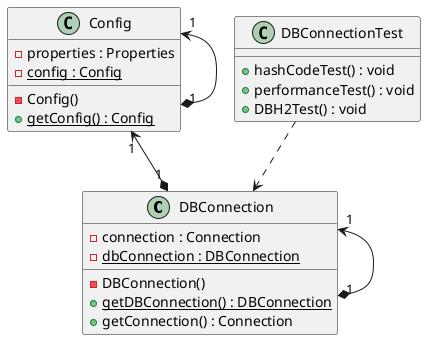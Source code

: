 @startuml
class DBConnection {
   - connection : Connection
   - {static} dbConnection : DBConnection

   - DBConnection()
   + {static} getDBConnection() : DBConnection
   + getConnection() : Connection
}

class Config {
   - properties : Properties
   - {static} config : Config

   - Config()
   + {static} getConfig() : Config
}

class DBConnectionTest {
    + hashCodeTest() : void
    + performanceTest() : void
    + DBH2Test() : void
}

DBConnection "1"<--*"1" DBConnection
Config "1"<--*"1" DBConnection
Config "1"<--*"1" Config
DBConnectionTest ..> DBConnection

@enduml
